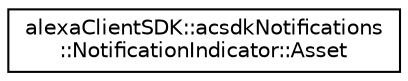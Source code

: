 digraph "Graphical Class Hierarchy"
{
 // LATEX_PDF_SIZE
  edge [fontname="Helvetica",fontsize="10",labelfontname="Helvetica",labelfontsize="10"];
  node [fontname="Helvetica",fontsize="10",shape=record];
  rankdir="LR";
  Node0 [label="alexaClientSDK::acsdkNotifications\l::NotificationIndicator::Asset",height=0.2,width=0.4,color="black", fillcolor="white", style="filled",URL="$structalexa_client_s_d_k_1_1acsdk_notifications_1_1_notification_indicator_1_1_asset.html",tooltip=" "];
}

